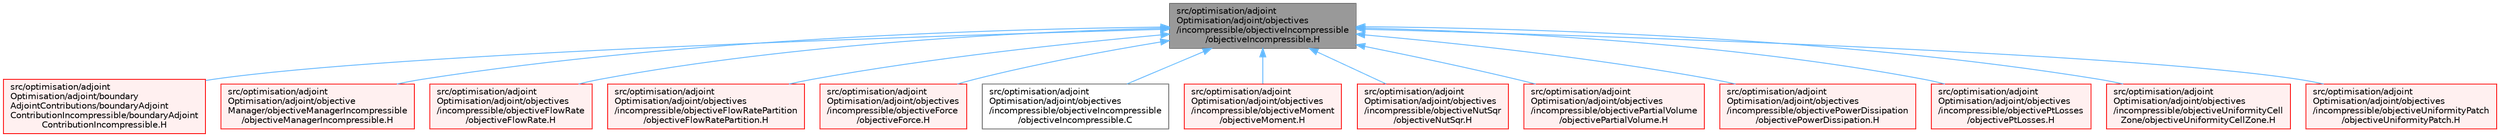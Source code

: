digraph "src/optimisation/adjointOptimisation/adjoint/objectives/incompressible/objectiveIncompressible/objectiveIncompressible.H"
{
 // LATEX_PDF_SIZE
  bgcolor="transparent";
  edge [fontname=Helvetica,fontsize=10,labelfontname=Helvetica,labelfontsize=10];
  node [fontname=Helvetica,fontsize=10,shape=box,height=0.2,width=0.4];
  Node1 [id="Node000001",label="src/optimisation/adjoint\lOptimisation/adjoint/objectives\l/incompressible/objectiveIncompressible\l/objectiveIncompressible.H",height=0.2,width=0.4,color="gray40", fillcolor="grey60", style="filled", fontcolor="black",tooltip=" "];
  Node1 -> Node2 [id="edge1_Node000001_Node000002",dir="back",color="steelblue1",style="solid",tooltip=" "];
  Node2 [id="Node000002",label="src/optimisation/adjoint\lOptimisation/adjoint/boundary\lAdjointContributions/boundaryAdjoint\lContributionIncompressible/boundaryAdjoint\lContributionIncompressible.H",height=0.2,width=0.4,color="red", fillcolor="#FFF0F0", style="filled",URL="$boundaryAdjointContributionIncompressible_8H.html",tooltip=" "];
  Node1 -> Node4 [id="edge2_Node000001_Node000004",dir="back",color="steelblue1",style="solid",tooltip=" "];
  Node4 [id="Node000004",label="src/optimisation/adjoint\lOptimisation/adjoint/objective\lManager/objectiveManagerIncompressible\l/objectiveManagerIncompressible.H",height=0.2,width=0.4,color="red", fillcolor="#FFF0F0", style="filled",URL="$objectiveManagerIncompressible_8H.html",tooltip=" "];
  Node1 -> Node6 [id="edge3_Node000001_Node000006",dir="back",color="steelblue1",style="solid",tooltip=" "];
  Node6 [id="Node000006",label="src/optimisation/adjoint\lOptimisation/adjoint/objectives\l/incompressible/objectiveFlowRate\l/objectiveFlowRate.H",height=0.2,width=0.4,color="red", fillcolor="#FFF0F0", style="filled",URL="$objectiveFlowRate_8H.html",tooltip=" "];
  Node1 -> Node8 [id="edge4_Node000001_Node000008",dir="back",color="steelblue1",style="solid",tooltip=" "];
  Node8 [id="Node000008",label="src/optimisation/adjoint\lOptimisation/adjoint/objectives\l/incompressible/objectiveFlowRatePartition\l/objectiveFlowRatePartition.H",height=0.2,width=0.4,color="red", fillcolor="#FFF0F0", style="filled",URL="$objectiveFlowRatePartition_8H.html",tooltip=" "];
  Node1 -> Node10 [id="edge5_Node000001_Node000010",dir="back",color="steelblue1",style="solid",tooltip=" "];
  Node10 [id="Node000010",label="src/optimisation/adjoint\lOptimisation/adjoint/objectives\l/incompressible/objectiveForce\l/objectiveForce.H",height=0.2,width=0.4,color="red", fillcolor="#FFF0F0", style="filled",URL="$objectiveForce_8H.html",tooltip=" "];
  Node1 -> Node12 [id="edge6_Node000001_Node000012",dir="back",color="steelblue1",style="solid",tooltip=" "];
  Node12 [id="Node000012",label="src/optimisation/adjoint\lOptimisation/adjoint/objectives\l/incompressible/objectiveIncompressible\l/objectiveIncompressible.C",height=0.2,width=0.4,color="grey40", fillcolor="white", style="filled",URL="$objectiveIncompressible_8C.html",tooltip=" "];
  Node1 -> Node13 [id="edge7_Node000001_Node000013",dir="back",color="steelblue1",style="solid",tooltip=" "];
  Node13 [id="Node000013",label="src/optimisation/adjoint\lOptimisation/adjoint/objectives\l/incompressible/objectiveMoment\l/objectiveMoment.H",height=0.2,width=0.4,color="red", fillcolor="#FFF0F0", style="filled",URL="$objectiveMoment_8H.html",tooltip=" "];
  Node1 -> Node15 [id="edge8_Node000001_Node000015",dir="back",color="steelblue1",style="solid",tooltip=" "];
  Node15 [id="Node000015",label="src/optimisation/adjoint\lOptimisation/adjoint/objectives\l/incompressible/objectiveNutSqr\l/objectiveNutSqr.H",height=0.2,width=0.4,color="red", fillcolor="#FFF0F0", style="filled",URL="$objectiveNutSqr_8H.html",tooltip=" "];
  Node1 -> Node17 [id="edge9_Node000001_Node000017",dir="back",color="steelblue1",style="solid",tooltip=" "];
  Node17 [id="Node000017",label="src/optimisation/adjoint\lOptimisation/adjoint/objectives\l/incompressible/objectivePartialVolume\l/objectivePartialVolume.H",height=0.2,width=0.4,color="red", fillcolor="#FFF0F0", style="filled",URL="$objectivePartialVolume_8H.html",tooltip=" "];
  Node1 -> Node19 [id="edge10_Node000001_Node000019",dir="back",color="steelblue1",style="solid",tooltip=" "];
  Node19 [id="Node000019",label="src/optimisation/adjoint\lOptimisation/adjoint/objectives\l/incompressible/objectivePowerDissipation\l/objectivePowerDissipation.H",height=0.2,width=0.4,color="red", fillcolor="#FFF0F0", style="filled",URL="$objectivePowerDissipation_8H.html",tooltip=" "];
  Node1 -> Node21 [id="edge11_Node000001_Node000021",dir="back",color="steelblue1",style="solid",tooltip=" "];
  Node21 [id="Node000021",label="src/optimisation/adjoint\lOptimisation/adjoint/objectives\l/incompressible/objectivePtLosses\l/objectivePtLosses.H",height=0.2,width=0.4,color="red", fillcolor="#FFF0F0", style="filled",URL="$objectivePtLosses_8H.html",tooltip=" "];
  Node1 -> Node23 [id="edge12_Node000001_Node000023",dir="back",color="steelblue1",style="solid",tooltip=" "];
  Node23 [id="Node000023",label="src/optimisation/adjoint\lOptimisation/adjoint/objectives\l/incompressible/objectiveUniformityCell\lZone/objectiveUniformityCellZone.H",height=0.2,width=0.4,color="red", fillcolor="#FFF0F0", style="filled",URL="$objectiveUniformityCellZone_8H.html",tooltip=" "];
  Node1 -> Node25 [id="edge13_Node000001_Node000025",dir="back",color="steelblue1",style="solid",tooltip=" "];
  Node25 [id="Node000025",label="src/optimisation/adjoint\lOptimisation/adjoint/objectives\l/incompressible/objectiveUniformityPatch\l/objectiveUniformityPatch.H",height=0.2,width=0.4,color="red", fillcolor="#FFF0F0", style="filled",URL="$objectiveUniformityPatch_8H.html",tooltip=" "];
}
